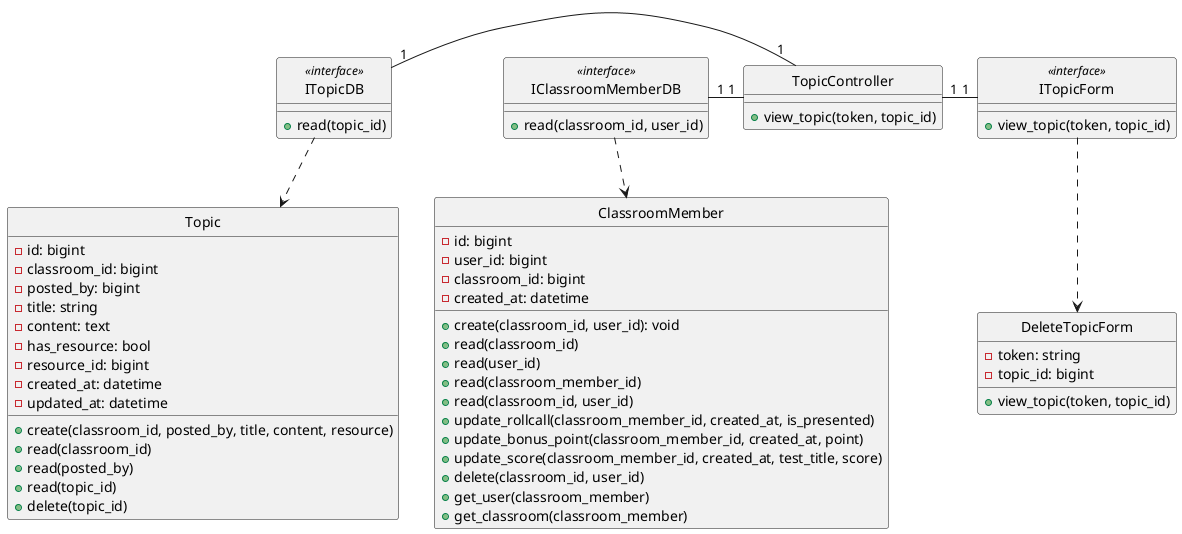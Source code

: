 @startuml createTopic

class DeleteTopicForm {
    - token: string
    - topic_id: bigint

    + view_topic(token, topic_id)
}

class ITopicForm <<interface>> {
    + view_topic(token, topic_id)
}

class TopicController {
    + view_topic(token, topic_id)
}

class ClassroomMember {
    - id: bigint
    - user_id: bigint
    - classroom_id: bigint
    - created_at: datetime

    + create(classroom_id, user_id): void
    + read(classroom_id)
    + read(user_id)
    + read(classroom_member_id)
    + read(classroom_id, user_id)
    + update_rollcall(classroom_member_id, created_at, is_presented)
    + update_bonus_point(classroom_member_id, created_at, point)
    + update_score(classroom_member_id, created_at, test_title, score)
    + delete(classroom_id, user_id)
    + get_user(classroom_member)
    + get_classroom(classroom_member)
}

class IClassroomMemberDB <<interface>> {
    + read(classroom_id, user_id)
}


class Topic {
    - id: bigint
    - classroom_id: bigint
    - posted_by: bigint
    - title: string
    - content: text
    - has_resource: bool
    - resource_id: bigint
    - created_at: datetime
    - updated_at: datetime

    + create(classroom_id, posted_by, title, content, resource)
    + read(classroom_id)
    + read(posted_by)
    + read(topic_id)
    + delete(topic_id)
}

class ITopicDB <<interface>> {
    + read(topic_id)
}

hide DeleteTopicForm circle
hide ITopicForm <<interface>> circle
hide TopicController circle
hide IClassroomMemberDB <<interface>> circle
hide ClassroomMember circle
hide ITopicDB <<interface>> circle
hide Topic circle 


ITopicForm .down.> DeleteTopicForm
IClassroomMemberDB .down.> ClassroomMember
ITopicDB .down.> Topic
ITopicForm "1"-left-"1" TopicController
TopicController "1"-left-"1" IClassroomMemberDB
TopicController "1"-left-"1" ITopicDB


@enduml
